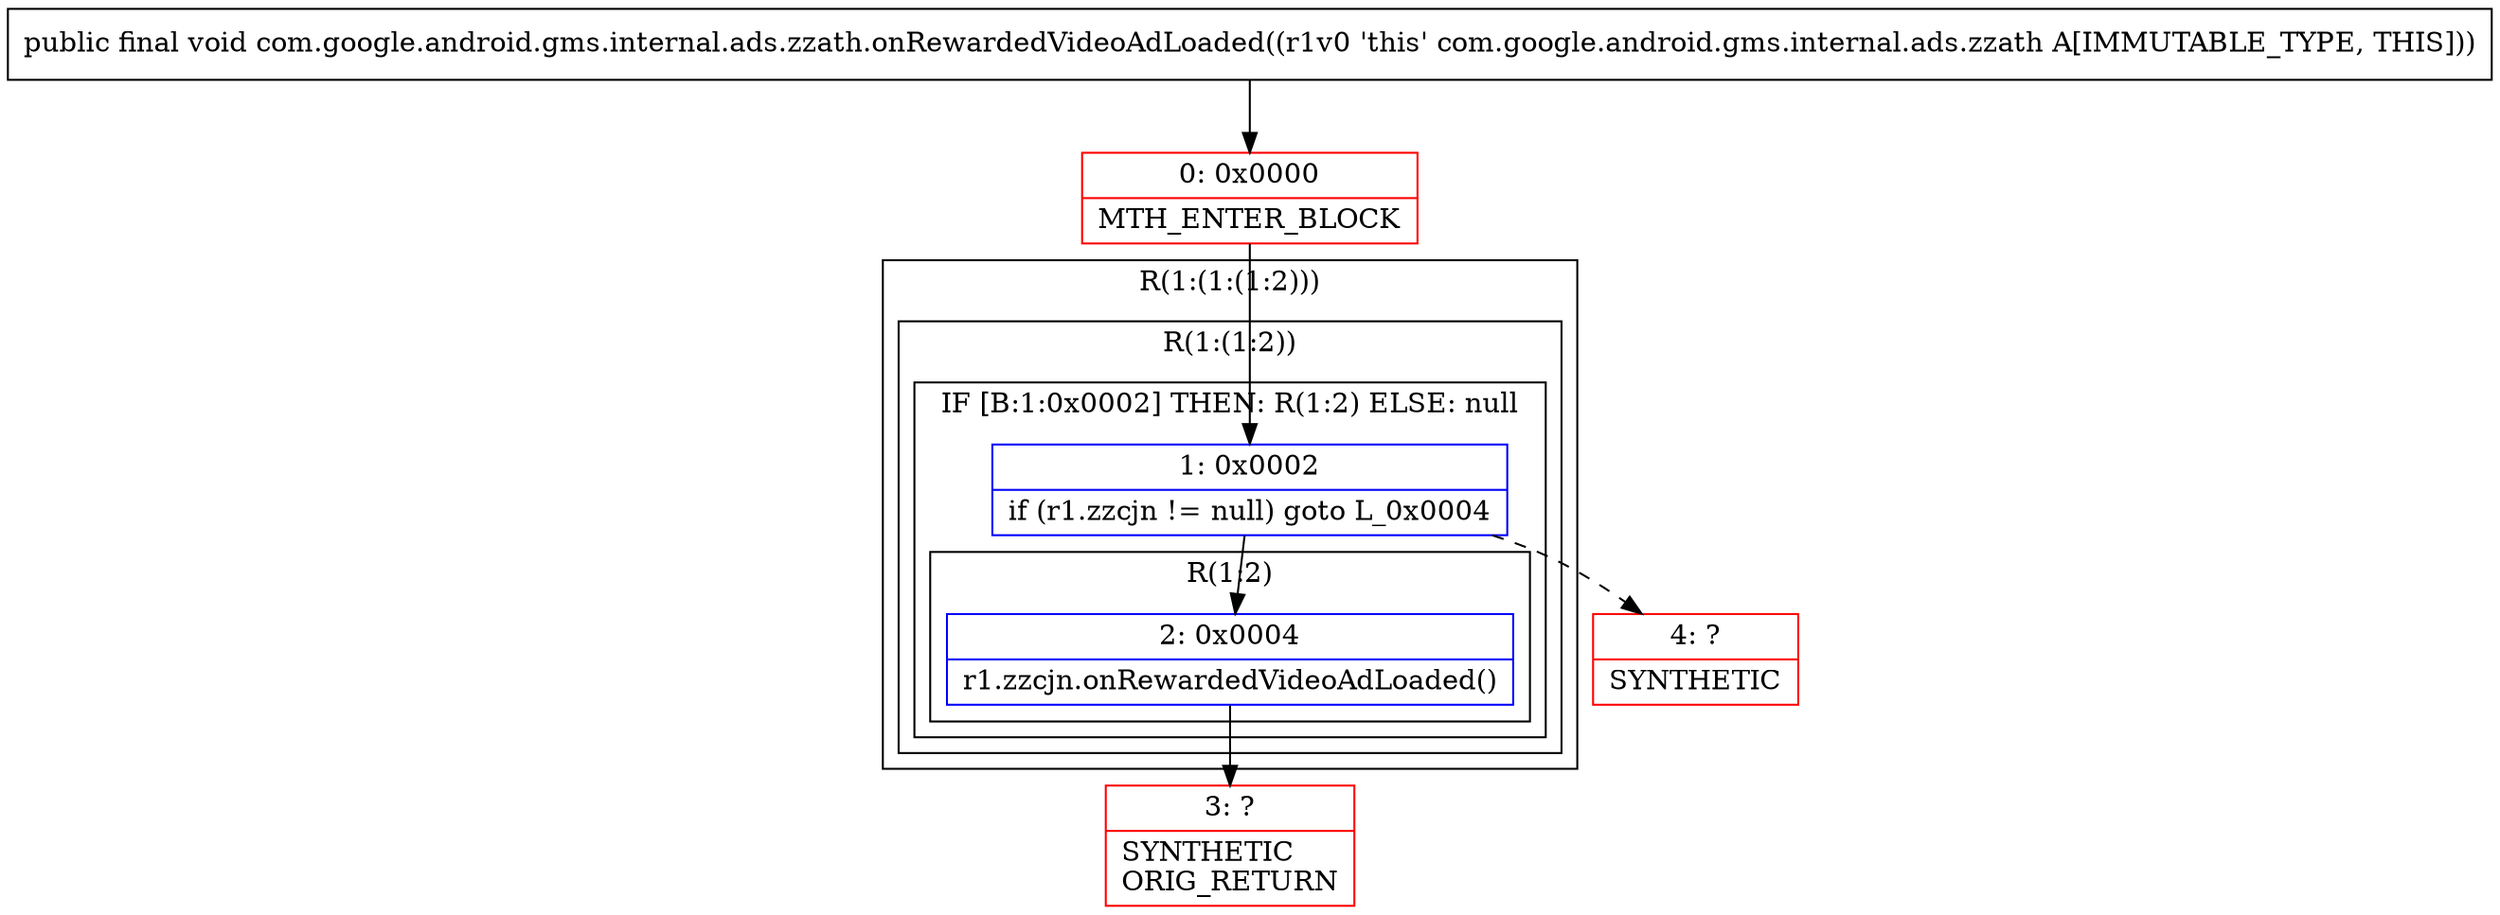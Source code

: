 digraph "CFG forcom.google.android.gms.internal.ads.zzath.onRewardedVideoAdLoaded()V" {
subgraph cluster_Region_144306883 {
label = "R(1:(1:(1:2)))";
node [shape=record,color=blue];
subgraph cluster_Region_2117852621 {
label = "R(1:(1:2))";
node [shape=record,color=blue];
subgraph cluster_IfRegion_1931518074 {
label = "IF [B:1:0x0002] THEN: R(1:2) ELSE: null";
node [shape=record,color=blue];
Node_1 [shape=record,label="{1\:\ 0x0002|if (r1.zzcjn != null) goto L_0x0004\l}"];
subgraph cluster_Region_2004700661 {
label = "R(1:2)";
node [shape=record,color=blue];
Node_2 [shape=record,label="{2\:\ 0x0004|r1.zzcjn.onRewardedVideoAdLoaded()\l}"];
}
}
}
}
Node_0 [shape=record,color=red,label="{0\:\ 0x0000|MTH_ENTER_BLOCK\l}"];
Node_3 [shape=record,color=red,label="{3\:\ ?|SYNTHETIC\lORIG_RETURN\l}"];
Node_4 [shape=record,color=red,label="{4\:\ ?|SYNTHETIC\l}"];
MethodNode[shape=record,label="{public final void com.google.android.gms.internal.ads.zzath.onRewardedVideoAdLoaded((r1v0 'this' com.google.android.gms.internal.ads.zzath A[IMMUTABLE_TYPE, THIS])) }"];
MethodNode -> Node_0;
Node_1 -> Node_2;
Node_1 -> Node_4[style=dashed];
Node_2 -> Node_3;
Node_0 -> Node_1;
}

